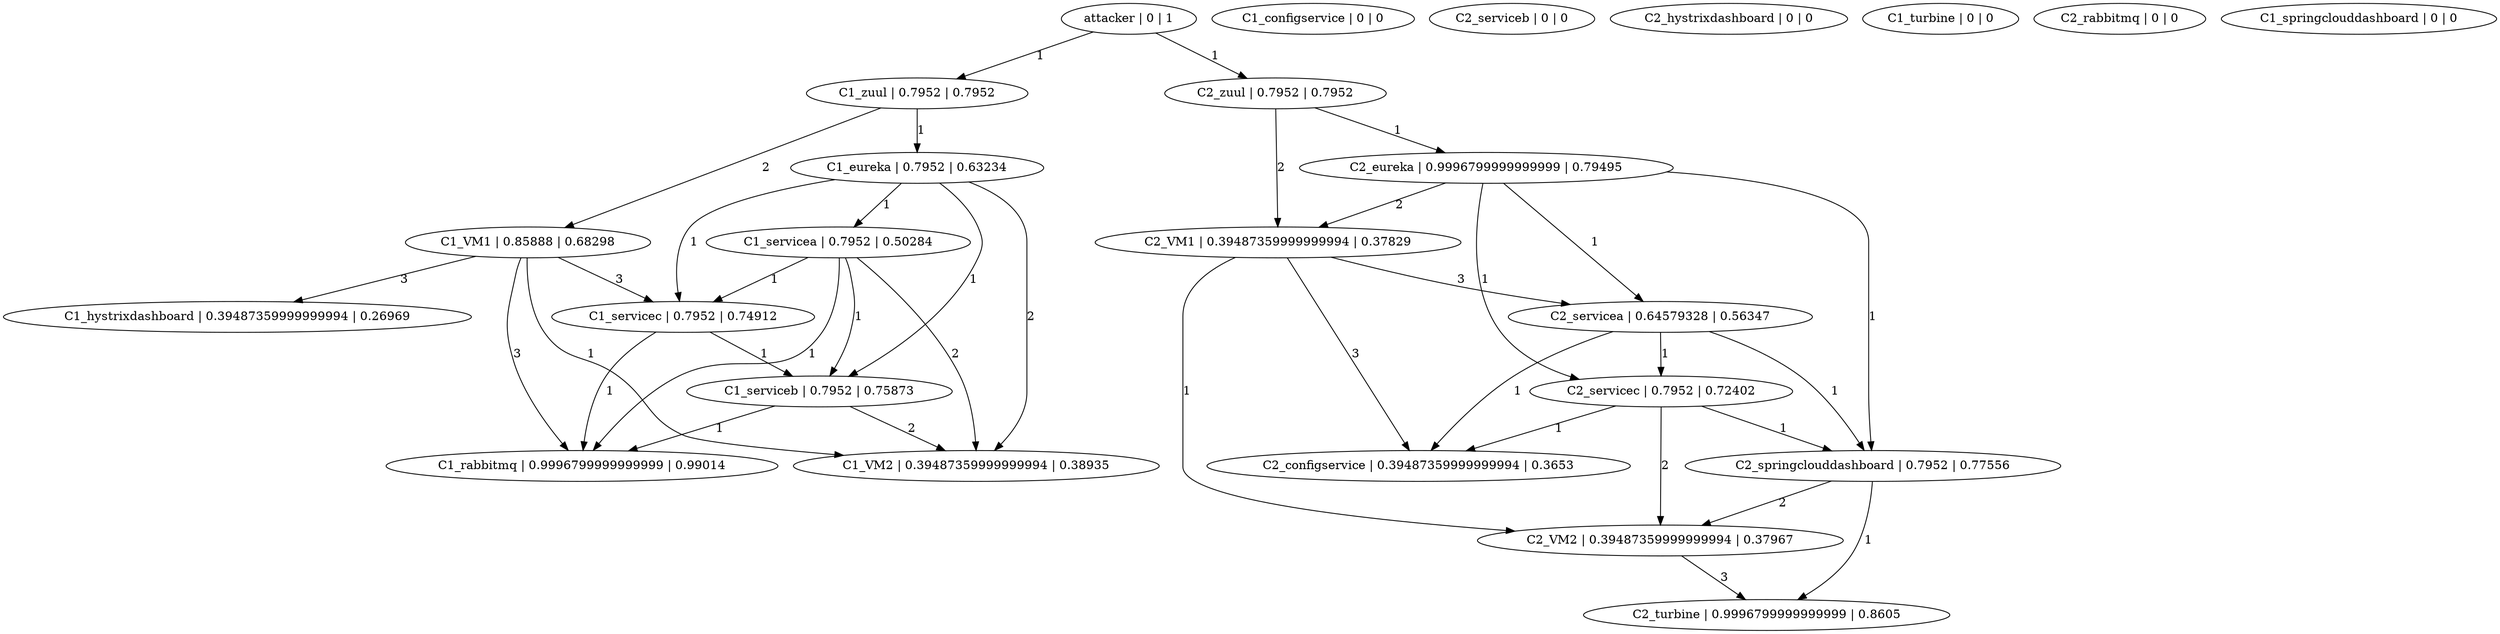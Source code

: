 digraph G {
C1_eureka [label="C1_eureka | 0.7952 | 0.63234"];
C1_rabbitmq [label="C1_rabbitmq | 0.9996799999999999 | 0.99014"];
C2_VM2 [label="C2_VM2 | 0.39487359999999994 | 0.37967"];
C2_configservice [label="C2_configservice | 0.39487359999999994 | 0.3653"];
C1_configservice [label="C1_configservice | 0 | 0"];
C2_eureka [label="C2_eureka | 0.9996799999999999 | 0.79495"];
C2_servicec [label="C2_servicec | 0.7952 | 0.72402"];
C1_servicea [label="C1_servicea | 0.7952 | 0.50284"];
C2_VM1 [label="C2_VM1 | 0.39487359999999994 | 0.37829"];
C2_serviceb [label="C2_serviceb | 0 | 0"];
C2_hystrixdashboard [label="C2_hystrixdashboard | 0 | 0"];
C1_turbine [label="C1_turbine | 0 | 0"];
C2_servicea [label="C2_servicea | 0.64579328 | 0.56347"];
C2_rabbitmq [label="C2_rabbitmq | 0 | 0"];
C2_turbine [label="C2_turbine | 0.9996799999999999 | 0.8605"];
C1_VM1 [label="C1_VM1 | 0.85888 | 0.68298"];
C1_hystrixdashboard [label="C1_hystrixdashboard | 0.39487359999999994 | 0.26969"];
attacker [label="attacker | 0 | 1"];
C2_zuul [label="C2_zuul | 0.7952 | 0.7952"];
C1_springclouddashboard [label="C1_springclouddashboard | 0 | 0"];
C1_zuul [label="C1_zuul | 0.7952 | 0.7952"];
C1_serviceb [label="C1_serviceb | 0.7952 | 0.75873"];
C1_servicec [label="C1_servicec | 0.7952 | 0.74912"];
C1_VM2 [label="C1_VM2 | 0.39487359999999994 | 0.38935"];
C2_springclouddashboard [label="C2_springclouddashboard | 0.7952 | 0.77556"];
attacker -> C1_zuul [label=1];
attacker -> C2_zuul [label=1];
C1_zuul -> C1_eureka [label=1];
C1_zuul -> C1_VM1 [label=2];
C2_zuul -> C2_eureka [label=1];
C2_zuul -> C2_VM1 [label=2];
C1_eureka -> C1_servicea [label=1];
C1_eureka -> C1_servicec [label=1];
C1_eureka -> C1_serviceb [label=1];
C1_eureka -> C1_VM2 [label=2];
C1_VM1 -> C1_servicec [label=3];
C1_VM1 -> C1_hystrixdashboard [label=3];
C1_VM1 -> C1_rabbitmq [label=3];
C1_VM1 -> C1_VM2 [label=1];
C2_eureka -> C2_servicea [label=1];
C2_eureka -> C2_servicec [label=1];
C2_eureka -> C2_springclouddashboard [label=1];
C2_eureka -> C2_VM1 [label=2];
C2_VM1 -> C2_configservice [label=3];
C2_VM1 -> C2_servicea [label=3];
C2_VM1 -> C2_VM2 [label=1];
C1_servicea -> C1_servicec [label=1];
C1_servicea -> C1_serviceb [label=1];
C1_servicea -> C1_rabbitmq [label=1];
C1_servicea -> C1_VM2 [label=2];
C1_servicec -> C1_serviceb [label=1];
C1_servicec -> C1_rabbitmq [label=1];
C1_serviceb -> C1_rabbitmq [label=1];
C1_serviceb -> C1_VM2 [label=2];
C2_servicea -> C2_servicec [label=1];
C2_servicea -> C2_springclouddashboard [label=1];
C2_servicea -> C2_configservice [label=1];
C2_servicec -> C2_configservice [label=1];
C2_servicec -> C2_springclouddashboard [label=1];
C2_servicec -> C2_VM2 [label=2];
C2_springclouddashboard -> C2_turbine [label=1];
C2_springclouddashboard -> C2_VM2 [label=2];
C2_VM2 -> C2_turbine [label=3];
}

